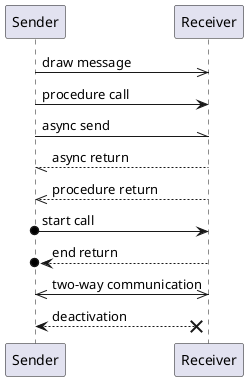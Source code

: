 @startuml
/'
>>消息 >过程 o起终点 x结束 --返回 \/异步
'/
participant "Sender" as snd
participant "Receiver" as rcv
snd ->> rcv: draw message
snd -> rcv: procedure call
snd -\\ rcv: async send
snd \\-- rcv: async return
snd <<-- rcv: procedure return
snd o-> rcv: start call
snd o<-- rcv: end return
snd <<->> rcv: two-way communication
snd <--x rcv: deactivation
@enduml